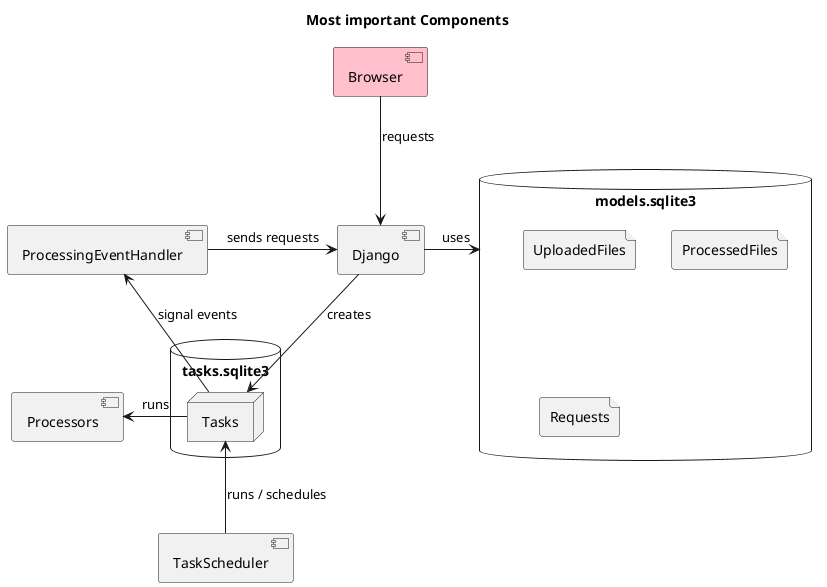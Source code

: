 @startuml

    title Most important Components
    component Browser #pink
    component Django
    database models.sqlite3{
        file UploadedFiles
        file ProcessedFiles
        file Requests
    }
    Django -> models.sqlite3: uses

    database tasks.sqlite3 {
        node Tasks
    }
    Browser -down-> Django: requests
    component TaskScheduler
    TaskScheduler -up-> Tasks: runs / schedules
    Tasks --> [ProcessingEventHandler]: signal events
    ProcessingEventHandler -right-> Django: sends requests

    component Processors
    Tasks -left-> Processors: runs
    Django --> Tasks: creates

@enduml
